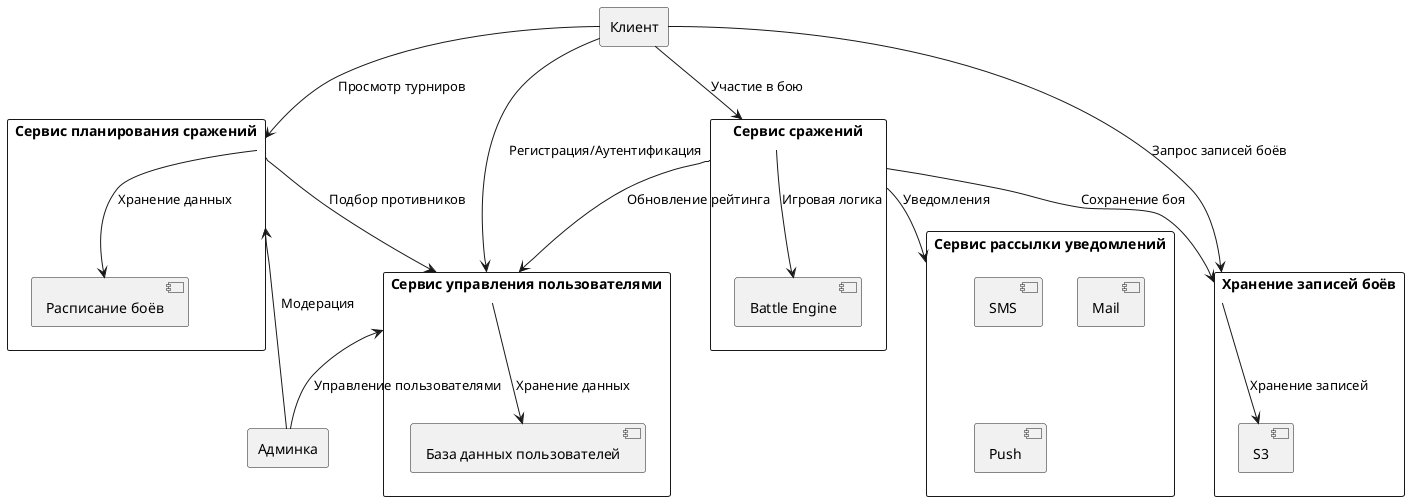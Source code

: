 @startuml Архитектура микросервисов

rectangle "Клиент" as gameclient
rectangle "Админка" as admin

rectangle "Сервис управления пользователями" as userservice {
  database [База данных пользователей] as userdb
}
userservice --> userdb : "Хранение данных"

rectangle "Сервис планирования сражений" as tournamentservice {
  database [Расписание боёв] as tourndb
}
tournamentservice --> tourndb : "Хранение данных"

rectangle "Сервис сражений" as battleservice {
  [Battle Engine] as engine
}

rectangle "Сервис рассылки уведомлений" as notifications {
    [SMS] as engineSMS
    [Mail] as engineMail
    [Push] as enginePush
}

rectangle "Хранение записей боёв" as replay {
    [S3] as replaydb
}
replay --> replaydb : "Хранение записей"


gameclient --> userservice : "Регистрация/Аутентификация"
gameclient --> tournamentservice : "Просмотр турниров"
gameclient --> replay : "Запрос записей боёв"
gameclient --> battleservice : "Участие в бою"

admin -up-> tournamentservice : "Модерация"
admin -up-> userservice : "Управление пользователями"

tournamentservice --> userservice : "Подбор противников"

battleservice --> engine : "Игровая логика"
battleservice --> userservice : "Обновление рейтинга"
battleservice --> replay : "Сохранение боя"
battleservice --> notifications : "Уведомления"


@enduml